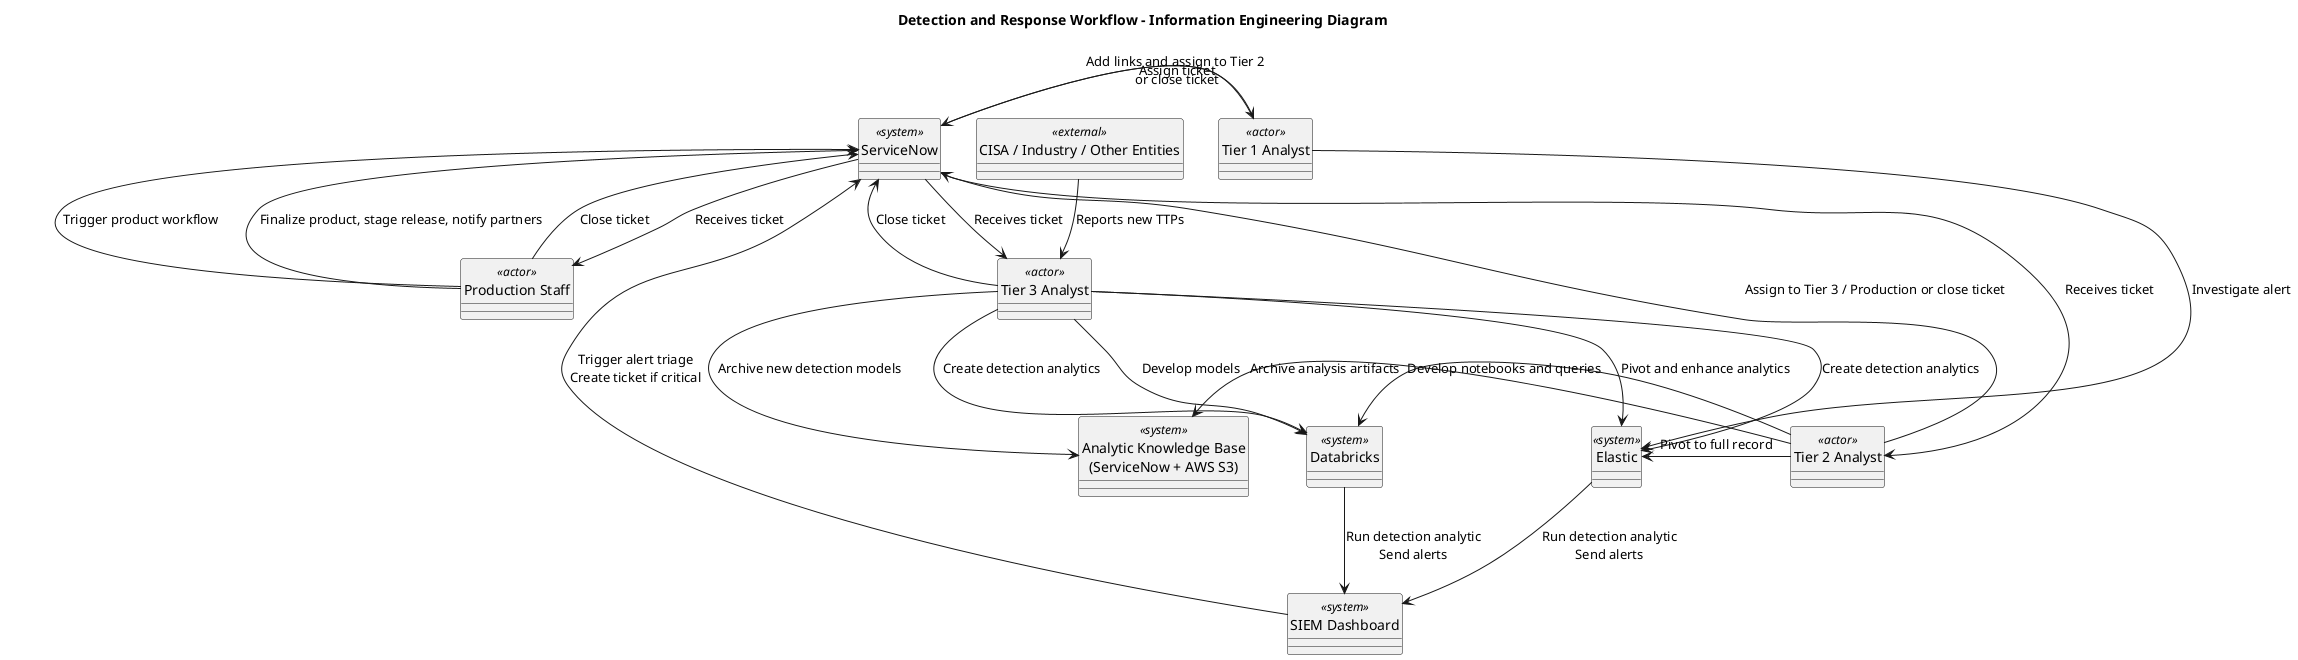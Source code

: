 
@startuml
	title Detection and Response Workflow - Information Engineering Diagram
	'left to right direction	
	!define RECTANGLE class
	
	RECTANGLE "CISA / Industry / Other Entities" as ExternalEntity <<external>>
	RECTANGLE "Tier 3 Analyst" as Tier3 <<actor>>
	RECTANGLE "Tier 2 Analyst" as Tier2 <<actor>>
	RECTANGLE "Tier 1 Analyst" as Tier1 <<actor>>
	RECTANGLE "Production Staff" as Prod <<actor>>
	RECTANGLE "Elastic" as Elastic <<system>>
	RECTANGLE "Databricks" as Databricks <<system>>
	RECTANGLE "ServiceNow" as SN <<system>>
	RECTANGLE "SIEM Dashboard" as SIEM <<system>>
	RECTANGLE "Analytic Knowledge Base\n(ServiceNow + AWS S3)" as AKB <<system>>
	
	' External Threat Trigger
	ExternalEntity -down-> Tier3 : Reports new TTPs
	Tier3 --> Elastic : Create detection analytics
	Tier3 --> Databricks : Create detection analytics
	
	' Detection Flow
	Elastic --> SIEM : Run detection analytic\nSend alerts
	Databricks --> SIEM : Run detection analytic\nSend alerts
	SIEM --> SN : Trigger alert triage\nCreate ticket if critical
	
	' Tier 1 Analysis
	SN --> Tier1 : Assign ticket
	Tier1 -right-> Elastic : Investigate alert
	Tier1 -right-> SN : Add links and assign to Tier 2 \nor close ticket
	
	' Tier 2 Analysis
	SN --> Tier2 : Receives ticket
	Tier2 -left-> Elastic : Pivot to full record
	Tier2 -left-> Databricks : Develop notebooks and queries
	Tier2 -left-> SN : Assign to Tier 3 / Production or close ticket
	Tier2 -left-> AKB : Archive analysis artifacts
	
	' Production Staff Workflow
	SN -down-> Prod : Receives ticket
	Prod -up-> SN : Trigger product workflow
	Prod -up-> SN : Finalize product, stage release, notify partners
	Prod -up-> SN : Close ticket
	
	' Tier 3 Follow-up
	SN --> Tier3 : Receives ticket
	Tier3 -down-> Elastic : Pivot and enhance analytics
	Tier3 -down-> Databricks : Develop models
	Tier3 -down-> SN : Close ticket
	Tier3 -down-> AKB : Archive new detection models

	hide <<actor>> circle
	hide <<system>> circle
	hide <<external>> circle
@enduml
